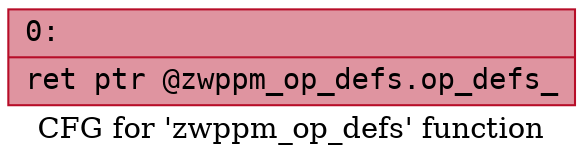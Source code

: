 digraph "CFG for 'zwppm_op_defs' function" {
	label="CFG for 'zwppm_op_defs' function";

	Node0x6000001b01e0 [shape=record,color="#b70d28ff", style=filled, fillcolor="#b70d2870" fontname="Courier",label="{0:\l|  ret ptr @zwppm_op_defs.op_defs_\l}"];
}
